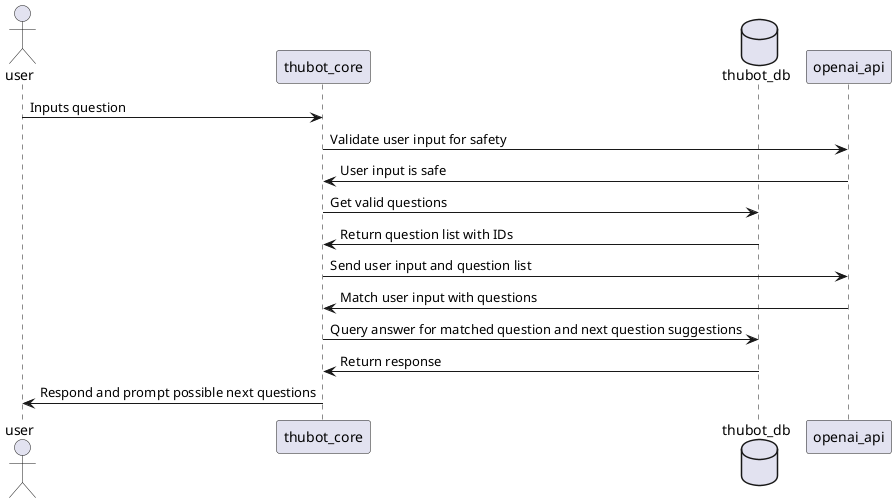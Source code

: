 @startuml "ThuBotOpenAI Sequence"

actor user
participant thubot_core
database thubot_db
participant openai_api

user -> thubot_core : Inputs question
thubot_core -> openai_api : Validate user input for safety
openai_api -> thubot_core : User input is safe
thubot_core -> thubot_db : Get valid questions
thubot_db -> thubot_core : Return question list with IDs
thubot_core -> openai_api : Send user input and question list
openai_api -> thubot_core : Match user input with questions
thubot_core -> thubot_db : Query answer for matched question and next question suggestions
thubot_db -> thubot_core : Return response
thubot_core -> user : Respond and prompt possible next questions


@enduml
